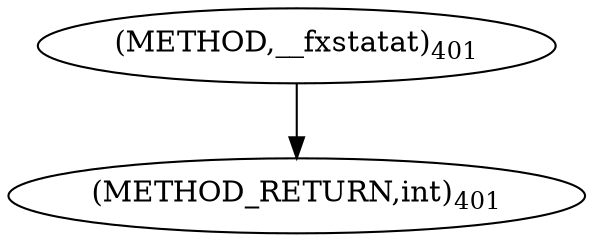 digraph "__fxstatat" {  
"33533" [label = <(METHOD,__fxstatat)<SUB>401</SUB>> ]
"33539" [label = <(METHOD_RETURN,int)<SUB>401</SUB>> ]
  "33533" -> "33539" 
}
